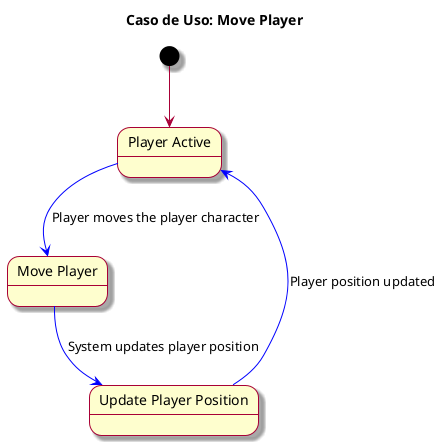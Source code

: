 @startuml
skin rose
title Caso de Uso: Move Player

state PLAYER_ACTIVE as "Player Active"
state MovePlayer as "Move Player"
state UpdatePlayerPosition as "Update Player Position"

[*] --> PLAYER_ACTIVE
PLAYER_ACTIVE -[#blue]-> MovePlayer : Player moves the player character
MovePlayer -[#blue]-> UpdatePlayerPosition : System updates player position
UpdatePlayerPosition -[#blue]-> PLAYER_ACTIVE : Player position updated

@enduml
